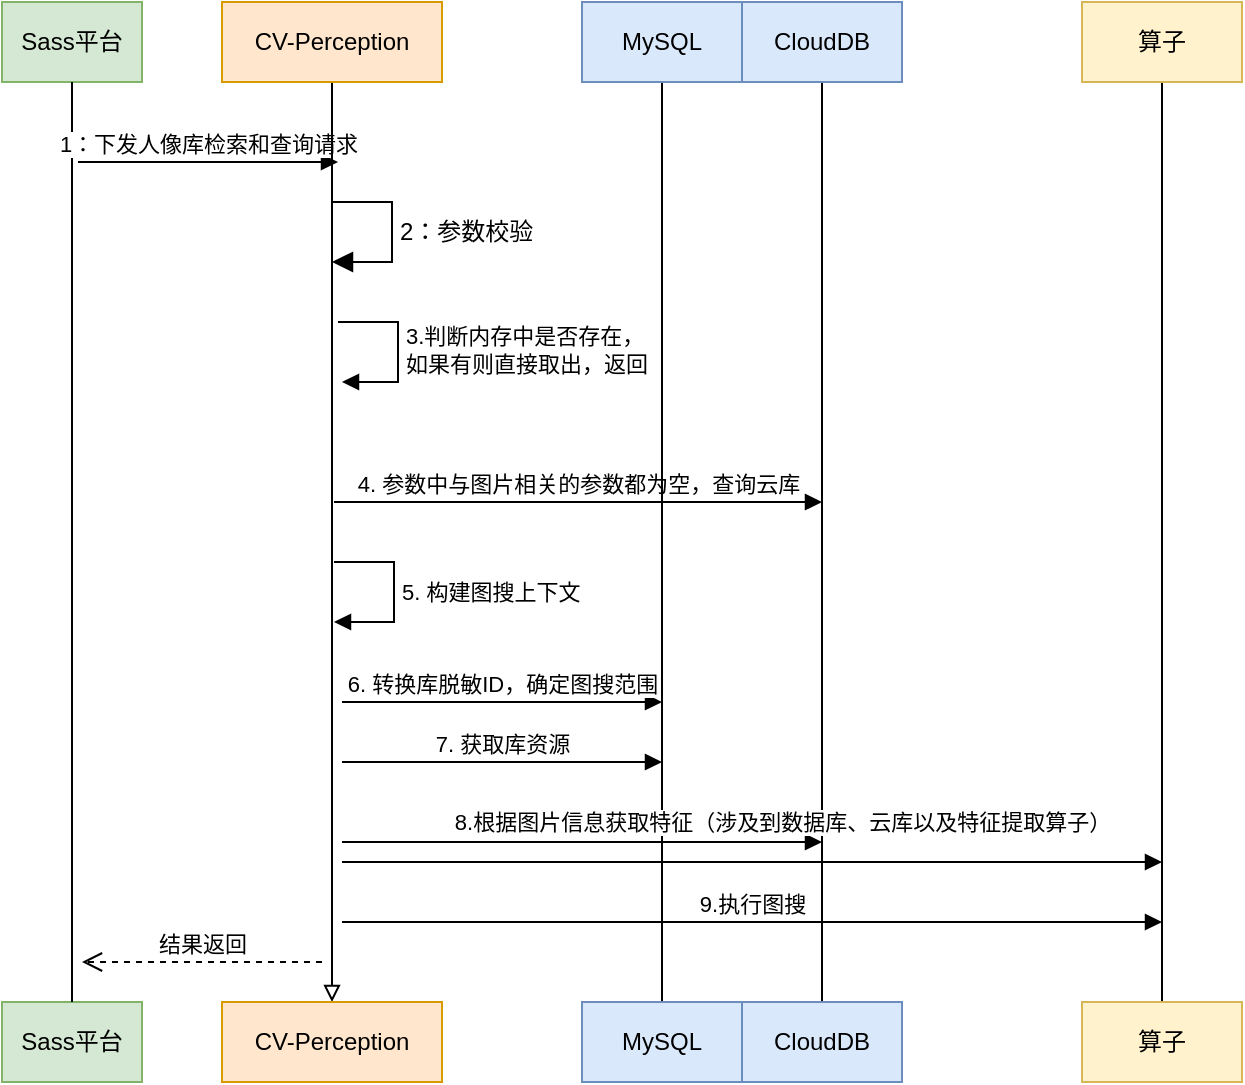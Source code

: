 <mxfile version="24.7.7">
  <diagram name="第 1 页" id="uJAqvXx-0JzJRdTXAE2I">
    <mxGraphModel dx="1147" dy="737" grid="1" gridSize="10" guides="1" tooltips="1" connect="1" arrows="1" fold="1" page="1" pageScale="1" pageWidth="827" pageHeight="1169" math="0" shadow="0">
      <root>
        <mxCell id="0" />
        <mxCell id="1" parent="0" />
        <mxCell id="EQyToYEJXgajwyVBrXqj-1" value="" style="group" vertex="1" connectable="0" parent="1">
          <mxGeometry x="60" y="120" width="70" height="540" as="geometry" />
        </mxCell>
        <mxCell id="EQyToYEJXgajwyVBrXqj-2" value="Sass平台" style="rounded=0;whiteSpace=wrap;html=1;fillColor=#d5e8d4;strokeColor=#82b366;" vertex="1" parent="EQyToYEJXgajwyVBrXqj-1">
          <mxGeometry width="70" height="40" as="geometry" />
        </mxCell>
        <mxCell id="EQyToYEJXgajwyVBrXqj-3" value="Sass平台" style="rounded=0;whiteSpace=wrap;html=1;fillColor=#d5e8d4;strokeColor=#82b366;" vertex="1" parent="EQyToYEJXgajwyVBrXqj-1">
          <mxGeometry y="500" width="70" height="40" as="geometry" />
        </mxCell>
        <mxCell id="EQyToYEJXgajwyVBrXqj-4" style="edgeStyle=orthogonalEdgeStyle;rounded=0;orthogonalLoop=1;jettySize=auto;html=1;exitX=0.5;exitY=1;exitDx=0;exitDy=0;entryX=0.5;entryY=0;entryDx=0;entryDy=0;endArrow=none;endFill=0;" edge="1" parent="EQyToYEJXgajwyVBrXqj-1" source="EQyToYEJXgajwyVBrXqj-2" target="EQyToYEJXgajwyVBrXqj-3">
          <mxGeometry relative="1" as="geometry" />
        </mxCell>
        <mxCell id="EQyToYEJXgajwyVBrXqj-5" value="1：下发人像库检索和查询请求" style="html=1;verticalAlign=bottom;endArrow=block;curved=0;rounded=0;" edge="1" parent="EQyToYEJXgajwyVBrXqj-1">
          <mxGeometry width="80" relative="1" as="geometry">
            <mxPoint x="38" y="80" as="sourcePoint" />
            <mxPoint x="168" y="80" as="targetPoint" />
          </mxGeometry>
        </mxCell>
        <mxCell id="EQyToYEJXgajwyVBrXqj-48" value="结果返回" style="html=1;verticalAlign=bottom;endArrow=open;dashed=1;endSize=8;curved=0;rounded=0;" edge="1" parent="EQyToYEJXgajwyVBrXqj-1">
          <mxGeometry relative="1" as="geometry">
            <mxPoint x="160" y="480" as="sourcePoint" />
            <mxPoint x="40" y="480" as="targetPoint" />
          </mxGeometry>
        </mxCell>
        <mxCell id="EQyToYEJXgajwyVBrXqj-7" value="" style="group" vertex="1" connectable="0" parent="1">
          <mxGeometry x="170" y="120" width="110" height="540" as="geometry" />
        </mxCell>
        <mxCell id="EQyToYEJXgajwyVBrXqj-8" style="edgeStyle=orthogonalEdgeStyle;rounded=0;orthogonalLoop=1;jettySize=auto;html=1;exitX=0.5;exitY=1;exitDx=0;exitDy=0;entryX=0.5;entryY=0;entryDx=0;entryDy=0;endArrow=block;endFill=0;verticalAlign=bottom;curved=0;" edge="1" parent="EQyToYEJXgajwyVBrXqj-7" source="EQyToYEJXgajwyVBrXqj-9" target="EQyToYEJXgajwyVBrXqj-10">
          <mxGeometry relative="1" as="geometry" />
        </mxCell>
        <mxCell id="EQyToYEJXgajwyVBrXqj-9" value="CV-Perception" style="rounded=0;whiteSpace=wrap;html=1;fillColor=#ffe6cc;strokeColor=#d79b00;" vertex="1" parent="EQyToYEJXgajwyVBrXqj-7">
          <mxGeometry width="110" height="40" as="geometry" />
        </mxCell>
        <mxCell id="EQyToYEJXgajwyVBrXqj-10" value="CV-Perception" style="rounded=0;whiteSpace=wrap;html=1;fillColor=#ffe6cc;strokeColor=#d79b00;" vertex="1" parent="EQyToYEJXgajwyVBrXqj-7">
          <mxGeometry y="500" width="110" height="40" as="geometry" />
        </mxCell>
        <mxCell id="EQyToYEJXgajwyVBrXqj-11" value="2：参数校验" style="html=1;align=left;spacingLeft=2;endArrow=block;rounded=0;edgeStyle=orthogonalEdgeStyle;curved=0;rounded=0;fontSize=12;startSize=8;endSize=8;" edge="1" parent="EQyToYEJXgajwyVBrXqj-7">
          <mxGeometry relative="1" as="geometry">
            <mxPoint x="55" y="100" as="sourcePoint" />
            <Array as="points">
              <mxPoint x="85" y="130" />
            </Array>
            <mxPoint x="55" y="130" as="targetPoint" />
          </mxGeometry>
        </mxCell>
        <mxCell id="EQyToYEJXgajwyVBrXqj-28" value="3.判断内存中是否存在，&lt;div&gt;如果有则直接取出，返回&lt;/div&gt;" style="html=1;align=left;spacingLeft=2;endArrow=block;rounded=0;edgeStyle=orthogonalEdgeStyle;curved=0;rounded=0;" edge="1" parent="EQyToYEJXgajwyVBrXqj-7">
          <mxGeometry relative="1" as="geometry">
            <mxPoint x="58" y="160" as="sourcePoint" />
            <Array as="points">
              <mxPoint x="88" y="190" />
            </Array>
            <mxPoint x="60" y="190" as="targetPoint" />
          </mxGeometry>
        </mxCell>
        <mxCell id="EQyToYEJXgajwyVBrXqj-34" value="4. 参数中与图片相关的参数都为空，查询云库" style="html=1;verticalAlign=bottom;endArrow=block;curved=0;rounded=0;" edge="1" parent="EQyToYEJXgajwyVBrXqj-7">
          <mxGeometry width="80" relative="1" as="geometry">
            <mxPoint x="56" y="250" as="sourcePoint" />
            <mxPoint x="300" y="250" as="targetPoint" />
          </mxGeometry>
        </mxCell>
        <mxCell id="EQyToYEJXgajwyVBrXqj-38" value="5. 构建图搜上下文" style="html=1;align=left;spacingLeft=2;endArrow=block;rounded=0;edgeStyle=orthogonalEdgeStyle;curved=0;rounded=0;" edge="1" parent="EQyToYEJXgajwyVBrXqj-7">
          <mxGeometry relative="1" as="geometry">
            <mxPoint x="56" y="280" as="sourcePoint" />
            <Array as="points">
              <mxPoint x="86" y="310" />
            </Array>
            <mxPoint x="56" y="310" as="targetPoint" />
          </mxGeometry>
        </mxCell>
        <mxCell id="EQyToYEJXgajwyVBrXqj-41" value="7. 获取库资源" style="html=1;verticalAlign=bottom;endArrow=block;curved=0;rounded=0;" edge="1" parent="EQyToYEJXgajwyVBrXqj-7">
          <mxGeometry width="80" relative="1" as="geometry">
            <mxPoint x="60" y="380" as="sourcePoint" />
            <mxPoint x="220" y="380" as="targetPoint" />
          </mxGeometry>
        </mxCell>
        <mxCell id="EQyToYEJXgajwyVBrXqj-42" value="" style="html=1;verticalAlign=bottom;endArrow=block;curved=0;rounded=0;" edge="1" parent="EQyToYEJXgajwyVBrXqj-7">
          <mxGeometry width="80" relative="1" as="geometry">
            <mxPoint x="60" y="420" as="sourcePoint" />
            <mxPoint x="300" y="420" as="targetPoint" />
          </mxGeometry>
        </mxCell>
        <mxCell id="EQyToYEJXgajwyVBrXqj-47" value="9.执行图搜" style="html=1;verticalAlign=bottom;endArrow=block;curved=0;rounded=0;" edge="1" parent="EQyToYEJXgajwyVBrXqj-7">
          <mxGeometry width="80" relative="1" as="geometry">
            <mxPoint x="60" y="460" as="sourcePoint" />
            <mxPoint x="470" y="460" as="targetPoint" />
          </mxGeometry>
        </mxCell>
        <mxCell id="EQyToYEJXgajwyVBrXqj-15" value="" style="group" vertex="1" connectable="0" parent="1">
          <mxGeometry x="350" y="120" width="80" height="540" as="geometry" />
        </mxCell>
        <mxCell id="EQyToYEJXgajwyVBrXqj-16" style="edgeStyle=orthogonalEdgeStyle;rounded=0;orthogonalLoop=1;jettySize=auto;html=1;exitX=0.5;exitY=1;exitDx=0;exitDy=0;entryX=0.5;entryY=0;entryDx=0;entryDy=0;endArrow=none;endFill=0;" edge="1" parent="EQyToYEJXgajwyVBrXqj-15" source="EQyToYEJXgajwyVBrXqj-17" target="EQyToYEJXgajwyVBrXqj-18">
          <mxGeometry relative="1" as="geometry" />
        </mxCell>
        <mxCell id="EQyToYEJXgajwyVBrXqj-17" value="MySQL" style="rounded=0;whiteSpace=wrap;html=1;fillColor=#dae8fc;strokeColor=#6c8ebf;" vertex="1" parent="EQyToYEJXgajwyVBrXqj-15">
          <mxGeometry width="80" height="40" as="geometry" />
        </mxCell>
        <mxCell id="EQyToYEJXgajwyVBrXqj-18" value="MySQL" style="rounded=0;whiteSpace=wrap;html=1;fillColor=#dae8fc;strokeColor=#6c8ebf;" vertex="1" parent="EQyToYEJXgajwyVBrXqj-15">
          <mxGeometry y="500" width="80" height="40" as="geometry" />
        </mxCell>
        <mxCell id="EQyToYEJXgajwyVBrXqj-19" value="" style="group" vertex="1" connectable="0" parent="1">
          <mxGeometry x="600" y="120" width="80" height="540" as="geometry" />
        </mxCell>
        <mxCell id="EQyToYEJXgajwyVBrXqj-20" style="edgeStyle=orthogonalEdgeStyle;rounded=0;orthogonalLoop=1;jettySize=auto;html=1;exitX=0.5;exitY=1;exitDx=0;exitDy=0;entryX=0.5;entryY=0;entryDx=0;entryDy=0;endArrow=none;endFill=0;" edge="1" parent="EQyToYEJXgajwyVBrXqj-19" source="EQyToYEJXgajwyVBrXqj-21" target="EQyToYEJXgajwyVBrXqj-22">
          <mxGeometry relative="1" as="geometry" />
        </mxCell>
        <mxCell id="EQyToYEJXgajwyVBrXqj-21" value="算子" style="rounded=0;whiteSpace=wrap;html=1;fillColor=#fff2cc;strokeColor=#d6b656;" vertex="1" parent="EQyToYEJXgajwyVBrXqj-19">
          <mxGeometry width="80" height="40" as="geometry" />
        </mxCell>
        <mxCell id="EQyToYEJXgajwyVBrXqj-22" value="算子" style="rounded=0;whiteSpace=wrap;html=1;fillColor=#fff2cc;strokeColor=#d6b656;" vertex="1" parent="EQyToYEJXgajwyVBrXqj-19">
          <mxGeometry y="500" width="80" height="40" as="geometry" />
        </mxCell>
        <mxCell id="EQyToYEJXgajwyVBrXqj-30" value="" style="group" vertex="1" connectable="0" parent="1">
          <mxGeometry x="430" y="120" width="80" height="540" as="geometry" />
        </mxCell>
        <mxCell id="EQyToYEJXgajwyVBrXqj-31" style="edgeStyle=orthogonalEdgeStyle;rounded=0;orthogonalLoop=1;jettySize=auto;html=1;exitX=0.5;exitY=1;exitDx=0;exitDy=0;entryX=0.5;entryY=0;entryDx=0;entryDy=0;endArrow=none;endFill=0;" edge="1" parent="EQyToYEJXgajwyVBrXqj-30" source="EQyToYEJXgajwyVBrXqj-32" target="EQyToYEJXgajwyVBrXqj-33">
          <mxGeometry relative="1" as="geometry" />
        </mxCell>
        <mxCell id="EQyToYEJXgajwyVBrXqj-32" value="CloudDB" style="rounded=0;whiteSpace=wrap;html=1;fillColor=#dae8fc;strokeColor=#6c8ebf;" vertex="1" parent="EQyToYEJXgajwyVBrXqj-30">
          <mxGeometry width="80" height="40" as="geometry" />
        </mxCell>
        <mxCell id="EQyToYEJXgajwyVBrXqj-33" value="CloudDB" style="rounded=0;whiteSpace=wrap;html=1;fillColor=#dae8fc;strokeColor=#6c8ebf;" vertex="1" parent="EQyToYEJXgajwyVBrXqj-30">
          <mxGeometry y="500" width="80" height="40" as="geometry" />
        </mxCell>
        <mxCell id="EQyToYEJXgajwyVBrXqj-40" value="6. 转换库脱敏ID，确定图搜范围" style="html=1;verticalAlign=bottom;endArrow=block;curved=0;rounded=0;" edge="1" parent="1">
          <mxGeometry width="80" relative="1" as="geometry">
            <mxPoint x="230" y="470" as="sourcePoint" />
            <mxPoint x="390" y="470" as="targetPoint" />
          </mxGeometry>
        </mxCell>
        <mxCell id="EQyToYEJXgajwyVBrXqj-43" value="" style="html=1;verticalAlign=bottom;endArrow=block;curved=0;rounded=0;" edge="1" parent="1">
          <mxGeometry width="80" relative="1" as="geometry">
            <mxPoint x="230" y="550" as="sourcePoint" />
            <mxPoint x="640" y="550" as="targetPoint" />
          </mxGeometry>
        </mxCell>
        <mxCell id="EQyToYEJXgajwyVBrXqj-46" value="8.根据图片信息获取特征（涉及到数据库、云库以及特征提取算子）" style="edgeLabel;html=1;align=center;verticalAlign=middle;resizable=0;points=[];" vertex="1" connectable="0" parent="EQyToYEJXgajwyVBrXqj-43">
          <mxGeometry x="-0.098" y="4" relative="1" as="geometry">
            <mxPoint x="35" y="-16" as="offset" />
          </mxGeometry>
        </mxCell>
      </root>
    </mxGraphModel>
  </diagram>
</mxfile>
